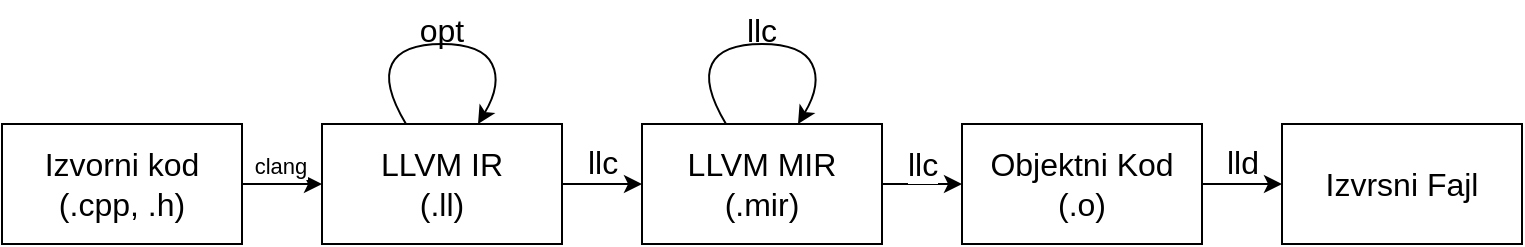 <mxfile version="21.6.1" type="device">
  <diagram name="Page-1" id="x7HJZADq0CSXsbM1HGX_">
    <mxGraphModel dx="1434" dy="870" grid="1" gridSize="10" guides="1" tooltips="1" connect="1" arrows="1" fold="1" page="1" pageScale="1" pageWidth="850" pageHeight="1100" math="0" shadow="0">
      <root>
        <mxCell id="0" />
        <mxCell id="1" parent="0" />
        <mxCell id="tSf_uYO7oBgnf_22QolY-1" value="Izvorni kod &lt;br style=&quot;font-size: 16px;&quot;&gt;(.cpp, .h)" style="rounded=0;whiteSpace=wrap;html=1;fontSize=16;" parent="1" vertex="1">
          <mxGeometry x="40" y="300" width="120" height="60" as="geometry" />
        </mxCell>
        <mxCell id="tSf_uYO7oBgnf_22QolY-2" value="LLVM IR&lt;br style=&quot;font-size: 16px;&quot;&gt;(.ll)" style="rounded=0;whiteSpace=wrap;html=1;fontSize=16;" parent="1" vertex="1">
          <mxGeometry x="200" y="300" width="120" height="60" as="geometry" />
        </mxCell>
        <mxCell id="tSf_uYO7oBgnf_22QolY-3" value="LLVM MIR&lt;br style=&quot;font-size: 16px;&quot;&gt;(.mir)" style="rounded=0;whiteSpace=wrap;html=1;fontSize=16;" parent="1" vertex="1">
          <mxGeometry x="360" y="300" width="120" height="60" as="geometry" />
        </mxCell>
        <mxCell id="tSf_uYO7oBgnf_22QolY-4" value="" style="endArrow=classic;html=1;rounded=0;" parent="1" source="tSf_uYO7oBgnf_22QolY-1" target="tSf_uYO7oBgnf_22QolY-2" edge="1">
          <mxGeometry relative="1" as="geometry">
            <mxPoint x="150" y="329.5" as="sourcePoint" />
            <mxPoint x="230" y="330" as="targetPoint" />
          </mxGeometry>
        </mxCell>
        <mxCell id="tSf_uYO7oBgnf_22QolY-5" value="clang" style="edgeLabel;resizable=0;html=1;align=center;verticalAlign=middle;" parent="tSf_uYO7oBgnf_22QolY-4" connectable="0" vertex="1">
          <mxGeometry relative="1" as="geometry">
            <mxPoint x="-1" y="-9" as="offset" />
          </mxGeometry>
        </mxCell>
        <mxCell id="tSf_uYO7oBgnf_22QolY-7" value="" style="endArrow=classic;html=1;rounded=0;" parent="1" source="tSf_uYO7oBgnf_22QolY-2" target="tSf_uYO7oBgnf_22QolY-3" edge="1">
          <mxGeometry relative="1" as="geometry">
            <mxPoint x="300" y="400" as="sourcePoint" />
            <mxPoint x="400" y="400" as="targetPoint" />
          </mxGeometry>
        </mxCell>
        <mxCell id="tSf_uYO7oBgnf_22QolY-8" value="llc" style="edgeLabel;resizable=0;html=1;align=center;verticalAlign=middle;fontSize=16;" parent="tSf_uYO7oBgnf_22QolY-7" connectable="0" vertex="1">
          <mxGeometry relative="1" as="geometry">
            <mxPoint y="-11" as="offset" />
          </mxGeometry>
        </mxCell>
        <mxCell id="tSf_uYO7oBgnf_22QolY-10" value="" style="curved=1;endArrow=classic;html=1;rounded=0;" parent="1" source="tSf_uYO7oBgnf_22QolY-2" target="tSf_uYO7oBgnf_22QolY-2" edge="1">
          <mxGeometry width="50" height="50" relative="1" as="geometry">
            <mxPoint x="220" y="270" as="sourcePoint" />
            <mxPoint x="280" y="230" as="targetPoint" />
            <Array as="points">
              <mxPoint x="230" y="280" />
              <mxPoint x="240" y="260" />
              <mxPoint x="280" y="260" />
              <mxPoint x="290" y="280" />
            </Array>
          </mxGeometry>
        </mxCell>
        <mxCell id="tSf_uYO7oBgnf_22QolY-12" value="opt" style="text;html=1;strokeColor=none;fillColor=none;align=center;verticalAlign=middle;whiteSpace=wrap;rounded=0;fontSize=16;" parent="1" vertex="1">
          <mxGeometry x="230" y="238" width="60" height="30" as="geometry" />
        </mxCell>
        <mxCell id="tSf_uYO7oBgnf_22QolY-13" value="" style="curved=1;endArrow=classic;html=1;rounded=0;" parent="1" edge="1">
          <mxGeometry width="50" height="50" relative="1" as="geometry">
            <mxPoint x="402" y="300" as="sourcePoint" />
            <mxPoint x="438" y="300" as="targetPoint" />
            <Array as="points">
              <mxPoint x="390" y="280" />
              <mxPoint x="400" y="260" />
              <mxPoint x="440" y="260" />
              <mxPoint x="450" y="280" />
            </Array>
          </mxGeometry>
        </mxCell>
        <mxCell id="tSf_uYO7oBgnf_22QolY-14" value="llc" style="text;html=1;strokeColor=none;fillColor=none;align=center;verticalAlign=middle;whiteSpace=wrap;rounded=0;fontSize=16;" parent="1" vertex="1">
          <mxGeometry x="390" y="238" width="60" height="30" as="geometry" />
        </mxCell>
        <mxCell id="tSf_uYO7oBgnf_22QolY-15" value="Objektni Kod&lt;br style=&quot;font-size: 16px;&quot;&gt;(.o)" style="rounded=0;whiteSpace=wrap;html=1;fontSize=16;" parent="1" vertex="1">
          <mxGeometry x="520" y="300" width="120" height="60" as="geometry" />
        </mxCell>
        <mxCell id="tSf_uYO7oBgnf_22QolY-16" value="" style="endArrow=classic;html=1;rounded=0;" parent="1" source="tSf_uYO7oBgnf_22QolY-3" target="tSf_uYO7oBgnf_22QolY-15" edge="1">
          <mxGeometry relative="1" as="geometry">
            <mxPoint x="490" y="320" as="sourcePoint" />
            <mxPoint x="370" y="340" as="targetPoint" />
          </mxGeometry>
        </mxCell>
        <mxCell id="tSf_uYO7oBgnf_22QolY-17" value="llc" style="edgeLabel;resizable=0;html=1;align=center;verticalAlign=middle;fontSize=16;" parent="tSf_uYO7oBgnf_22QolY-16" connectable="0" vertex="1">
          <mxGeometry relative="1" as="geometry">
            <mxPoint y="-10" as="offset" />
          </mxGeometry>
        </mxCell>
        <mxCell id="tSf_uYO7oBgnf_22QolY-18" value="Izvrsni Fajl" style="rounded=0;whiteSpace=wrap;html=1;fontSize=16;" parent="1" vertex="1">
          <mxGeometry x="680" y="300" width="120" height="60" as="geometry" />
        </mxCell>
        <mxCell id="tSf_uYO7oBgnf_22QolY-19" value="" style="endArrow=classic;html=1;rounded=0;" parent="1" source="tSf_uYO7oBgnf_22QolY-15" target="tSf_uYO7oBgnf_22QolY-18" edge="1">
          <mxGeometry relative="1" as="geometry">
            <mxPoint x="570" y="270" as="sourcePoint" />
            <mxPoint x="670" y="270" as="targetPoint" />
          </mxGeometry>
        </mxCell>
        <mxCell id="tSf_uYO7oBgnf_22QolY-20" value="lld" style="edgeLabel;resizable=0;html=1;align=center;verticalAlign=middle;fontSize=16;" parent="tSf_uYO7oBgnf_22QolY-19" connectable="0" vertex="1">
          <mxGeometry relative="1" as="geometry">
            <mxPoint y="-11" as="offset" />
          </mxGeometry>
        </mxCell>
      </root>
    </mxGraphModel>
  </diagram>
</mxfile>

